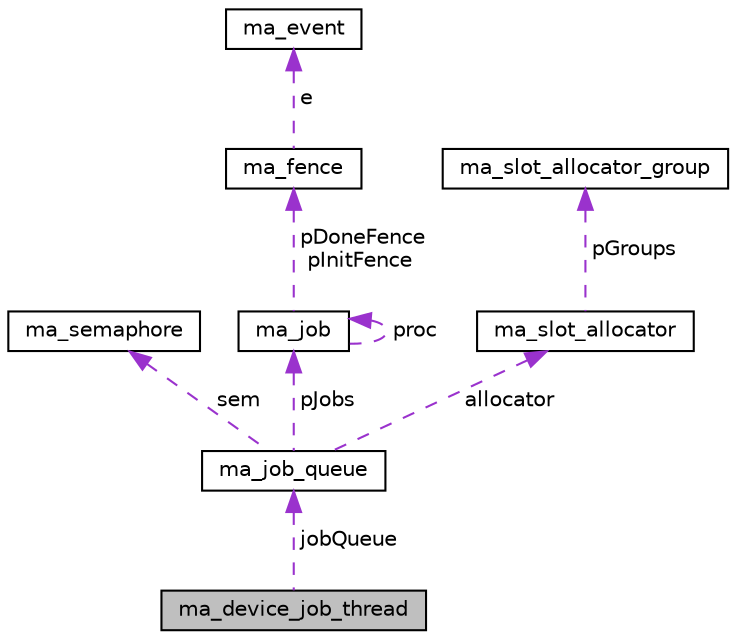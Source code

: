 digraph "ma_device_job_thread"
{
 // LATEX_PDF_SIZE
  edge [fontname="Helvetica",fontsize="10",labelfontname="Helvetica",labelfontsize="10"];
  node [fontname="Helvetica",fontsize="10",shape=record];
  Node1 [label="ma_device_job_thread",height=0.2,width=0.4,color="black", fillcolor="grey75", style="filled", fontcolor="black",tooltip=" "];
  Node2 -> Node1 [dir="back",color="darkorchid3",fontsize="10",style="dashed",label=" jobQueue" ,fontname="Helvetica"];
  Node2 [label="ma_job_queue",height=0.2,width=0.4,color="black", fillcolor="white", style="filled",URL="$structma__job__queue.html",tooltip=" "];
  Node3 -> Node2 [dir="back",color="darkorchid3",fontsize="10",style="dashed",label=" sem" ,fontname="Helvetica"];
  Node3 [label="ma_semaphore",height=0.2,width=0.4,color="black", fillcolor="white", style="filled",URL="$structma__semaphore.html",tooltip=" "];
  Node4 -> Node2 [dir="back",color="darkorchid3",fontsize="10",style="dashed",label=" pJobs" ,fontname="Helvetica"];
  Node4 [label="ma_job",height=0.2,width=0.4,color="black", fillcolor="white", style="filled",URL="$structma__job.html",tooltip=" "];
  Node5 -> Node4 [dir="back",color="darkorchid3",fontsize="10",style="dashed",label=" pDoneFence\npInitFence" ,fontname="Helvetica"];
  Node5 [label="ma_fence",height=0.2,width=0.4,color="black", fillcolor="white", style="filled",URL="$structma__fence.html",tooltip=" "];
  Node6 -> Node5 [dir="back",color="darkorchid3",fontsize="10",style="dashed",label=" e" ,fontname="Helvetica"];
  Node6 [label="ma_event",height=0.2,width=0.4,color="black", fillcolor="white", style="filled",URL="$structma__event.html",tooltip=" "];
  Node4 -> Node4 [dir="back",color="darkorchid3",fontsize="10",style="dashed",label=" proc" ,fontname="Helvetica"];
  Node7 -> Node2 [dir="back",color="darkorchid3",fontsize="10",style="dashed",label=" allocator" ,fontname="Helvetica"];
  Node7 [label="ma_slot_allocator",height=0.2,width=0.4,color="black", fillcolor="white", style="filled",URL="$structma__slot__allocator.html",tooltip=" "];
  Node8 -> Node7 [dir="back",color="darkorchid3",fontsize="10",style="dashed",label=" pGroups" ,fontname="Helvetica"];
  Node8 [label="ma_slot_allocator_group",height=0.2,width=0.4,color="black", fillcolor="white", style="filled",URL="$structma__slot__allocator__group.html",tooltip=" "];
}
